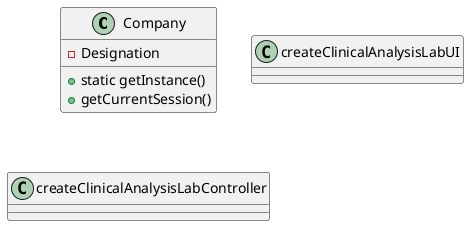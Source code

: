 @startuml
class Company
{
  -Designation
  +static getInstance()
  +getCurrentSession()
}

class createClinicalAnalysisLabUI {
}

class createClinicalAnalysisLabController {
}




@enduml